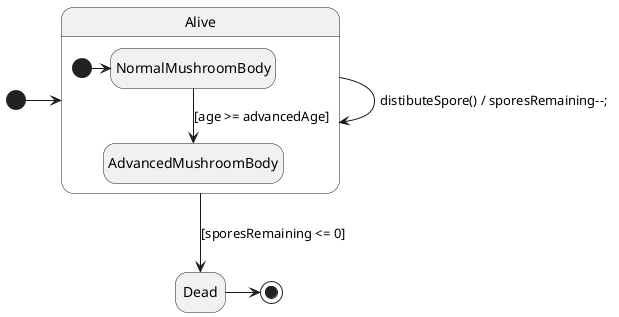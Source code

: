 @startuml Mushroom Body Statechart
hide empty description


state Alive {

state NormalMushroomBody
state AdvancedMushroomBody

[*] -> NormalMushroomBody
NormalMushroomBody -down-> AdvancedMushroomBody : [age >= advancedAge]
}

state Dead

[*] -> Alive
Alive -> Alive: distibuteSpore() / sporesRemaining--;
Alive -down-> Dead: [sporesRemaining <= 0]

Dead -> [*]

@enduml